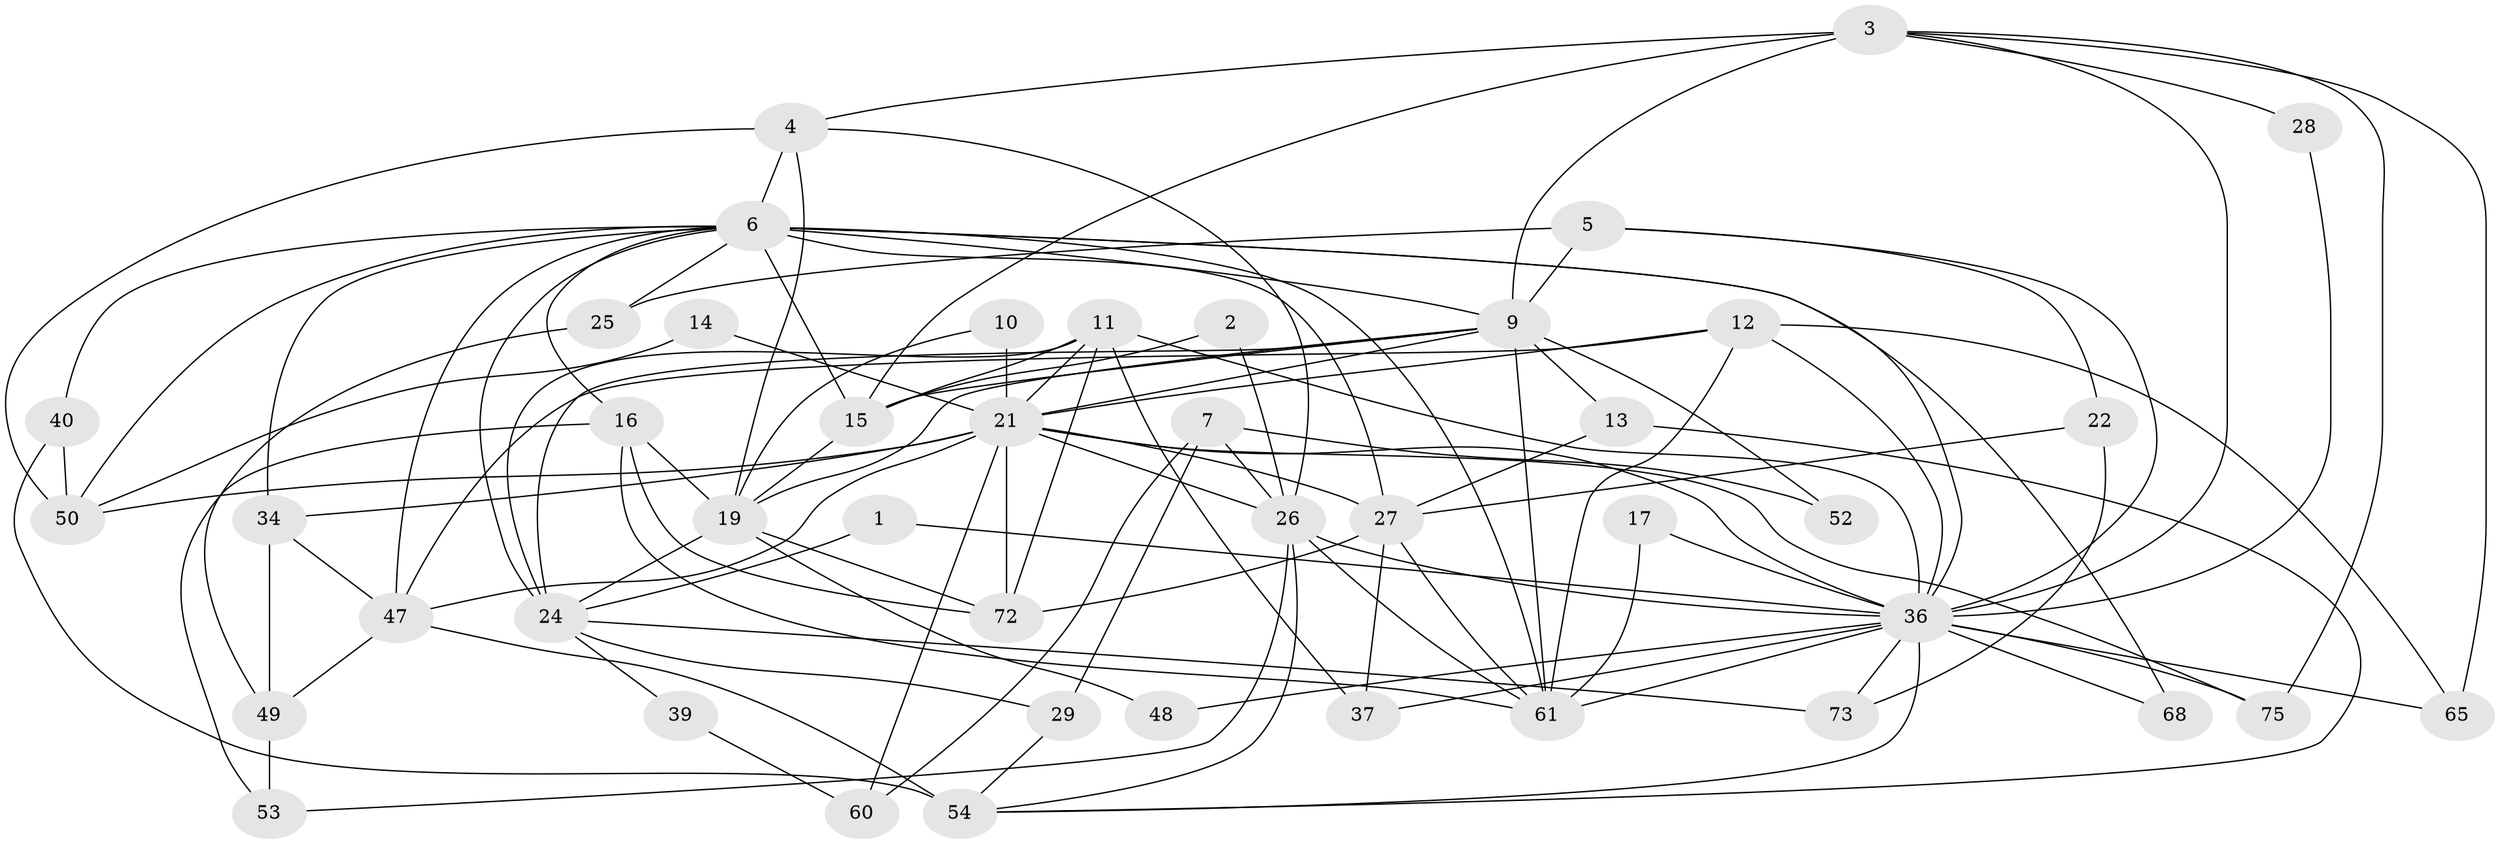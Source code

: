 // original degree distribution, {3: 0.29213483146067415, 2: 0.11235955056179775, 4: 0.25842696629213485, 7: 0.033707865168539325, 5: 0.21348314606741572, 6: 0.07865168539325842, 8: 0.011235955056179775}
// Generated by graph-tools (version 1.1) at 2025/18/03/04/25 18:18:57]
// undirected, 44 vertices, 110 edges
graph export_dot {
graph [start="1"]
  node [color=gray90,style=filled];
  1;
  2;
  3 [super="+23"];
  4 [super="+42"];
  5 [super="+8"];
  6 [super="+31+38"];
  7;
  9 [super="+41"];
  10;
  11 [super="+82"];
  12;
  13;
  14;
  15 [super="+18+78"];
  16 [super="+77+74"];
  17;
  19 [super="+20+57"];
  21 [super="+32+30"];
  22;
  24 [super="+45+80"];
  25;
  26 [super="+59+56+35"];
  27 [super="+33+79"];
  28;
  29;
  34;
  36 [super="+62+83+46"];
  37;
  39;
  40 [super="+71"];
  47 [super="+64"];
  48;
  49;
  50;
  52;
  53;
  54 [super="+58"];
  60;
  61 [super="+66"];
  65 [super="+69"];
  68;
  72 [super="+89"];
  73;
  75;
  1 -- 24;
  1 -- 36;
  2 -- 15;
  2 -- 26;
  3 -- 4;
  3 -- 65;
  3 -- 75;
  3 -- 28;
  3 -- 36;
  3 -- 9;
  3 -- 15 [weight=2];
  4 -- 50;
  4 -- 19;
  4 -- 26;
  4 -- 6 [weight=2];
  5 -- 25;
  5 -- 9 [weight=2];
  5 -- 36;
  5 -- 22;
  6 -- 25 [weight=2];
  6 -- 61;
  6 -- 16;
  6 -- 27 [weight=2];
  6 -- 24 [weight=2];
  6 -- 34;
  6 -- 36;
  6 -- 68 [weight=3];
  6 -- 47;
  6 -- 50;
  6 -- 9;
  6 -- 15;
  6 -- 40;
  7 -- 29;
  7 -- 52;
  7 -- 60;
  7 -- 26;
  9 -- 13;
  9 -- 15 [weight=2];
  9 -- 21;
  9 -- 52;
  9 -- 19;
  9 -- 24;
  9 -- 61;
  10 -- 19;
  10 -- 21;
  11 -- 24 [weight=2];
  11 -- 15;
  11 -- 37;
  11 -- 36 [weight=2];
  11 -- 72;
  11 -- 21 [weight=2];
  12 -- 21;
  12 -- 65;
  12 -- 47;
  12 -- 36;
  12 -- 61;
  13 -- 27;
  13 -- 54;
  14 -- 21;
  14 -- 50;
  15 -- 19;
  16 -- 53;
  16 -- 61;
  16 -- 72;
  16 -- 19;
  17 -- 61;
  17 -- 36;
  19 -- 48;
  19 -- 24;
  19 -- 72;
  21 -- 75;
  21 -- 34;
  21 -- 47;
  21 -- 36;
  21 -- 72 [weight=2];
  21 -- 50;
  21 -- 27;
  21 -- 60;
  21 -- 26;
  22 -- 73;
  22 -- 27;
  24 -- 29;
  24 -- 73;
  24 -- 39;
  25 -- 49;
  26 -- 61;
  26 -- 53;
  26 -- 54;
  26 -- 36;
  27 -- 37;
  27 -- 72 [weight=2];
  27 -- 61;
  28 -- 36;
  29 -- 54;
  34 -- 49;
  34 -- 47;
  36 -- 54;
  36 -- 68;
  36 -- 73;
  36 -- 65 [weight=2];
  36 -- 37;
  36 -- 75;
  36 -- 48;
  36 -- 61 [weight=2];
  39 -- 60;
  40 -- 54 [weight=3];
  40 -- 50;
  47 -- 49;
  47 -- 54 [weight=2];
  49 -- 53;
}
